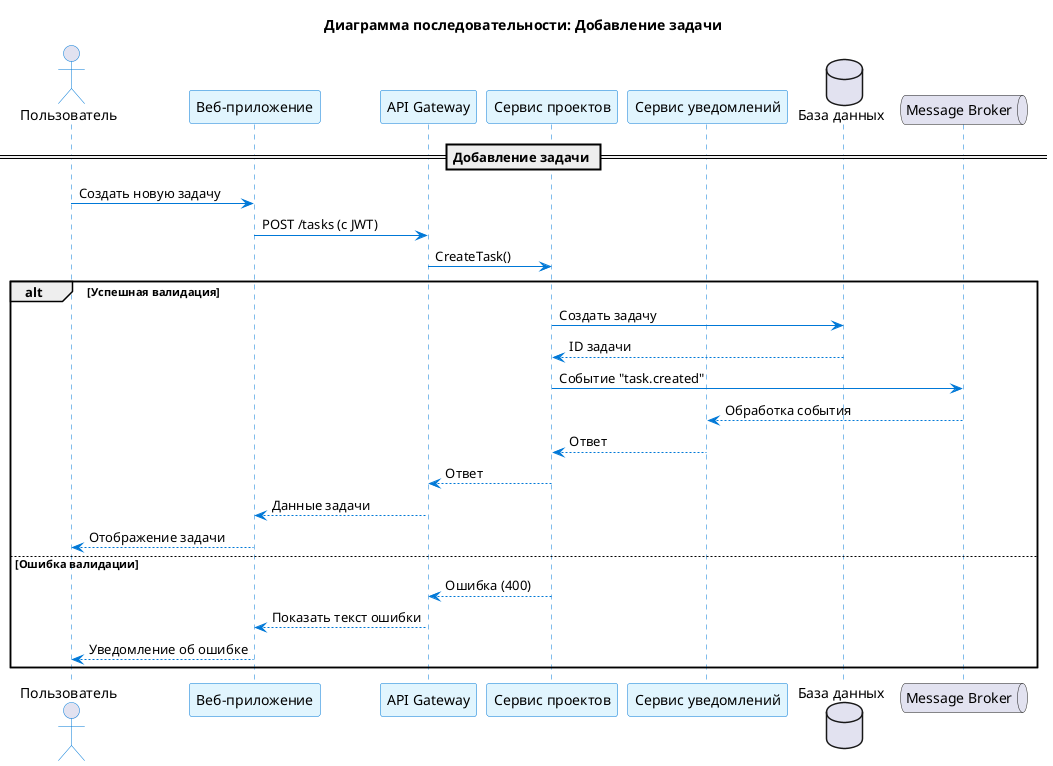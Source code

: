@startuml
title Диаграмма последовательности: Добавление задачи
skinparam backgroundColor #FFF
skinparam sequence {
  ArrowColor #0078D7
  ActorBorderColor #0078D7
  LifeLineBorderColor #0078D7
  LifeLineBackgroundColor #F0F0F0
  ParticipantBorderColor #0078D7
  ParticipantBackgroundColor #E1F5FE
}

actor Пользователь as user
participant "Веб-приложение" as web
participant "API Gateway" as api
participant "Сервис проектов" as project
participant "Сервис уведомлений" as notify
database "База данных" as db
queue "Message Broker" as mq

== Добавление задачи ==


  user -> web : Создать новую задачу
  web -> api : POST /tasks (с JWT)
  api -> project : CreateTask()
  
  alt Успешная валидация
    project -> db : Создать задачу
    db --> project : ID задачи
    project -> mq : Событие "task.created"
    mq --> notify : Обработка события
    notify --> project : Ответ
    project --> api : Ответ
    api --> web : Данные задачи
    web --> user : Отображение задачи
  else Ошибка валидации
    project --> api : Ошибка (400)
    api --> web : Показать текст ошибки
    web --> user : Уведомление об ошибке
  end



@enduml

@startuml
title Диаграмма последовательности: Загрузка файлов
skinparam backgroundColor #FFF
skinparam sequence {
  ArrowColor #0078D7
  ActorBorderColor #0078D7
  LifeLineBorderColor #0078D7
  LifeLineBackgroundColor #F0F0F0
  ParticipantBorderColor #0078D7
  ParticipantBackgroundColor #E1F5FE
}

actor Пользователь as user
participant "Веб-приложение" as web
participant "API Gateway" as api
participant "Сервис файлов" as file
database "База данных" as db
database "Файловое хранилище" as storage

== Работа с файлами ==


  user -> web : Загрузить файл 
  web -> api : POST /files 
  api -> file : Передача файлов



  alt Обработка файла
    file -> storage : Сохранить файл
    storage --> file : URL файла 
     group Сохранение метаданных
      file -> db : Сохранить метаданные
      db --> file : ID записи 
    end
  file --> api : Успешный ответ
  api --> web : 201 Created
  web --> user : Отображение файла

  else Ошибка отправки
    file --> api : Ошибка (400)
    api --> web : Показать текст ошибки
    web --> user : "Превышен размер файла"
  end




@enduml



